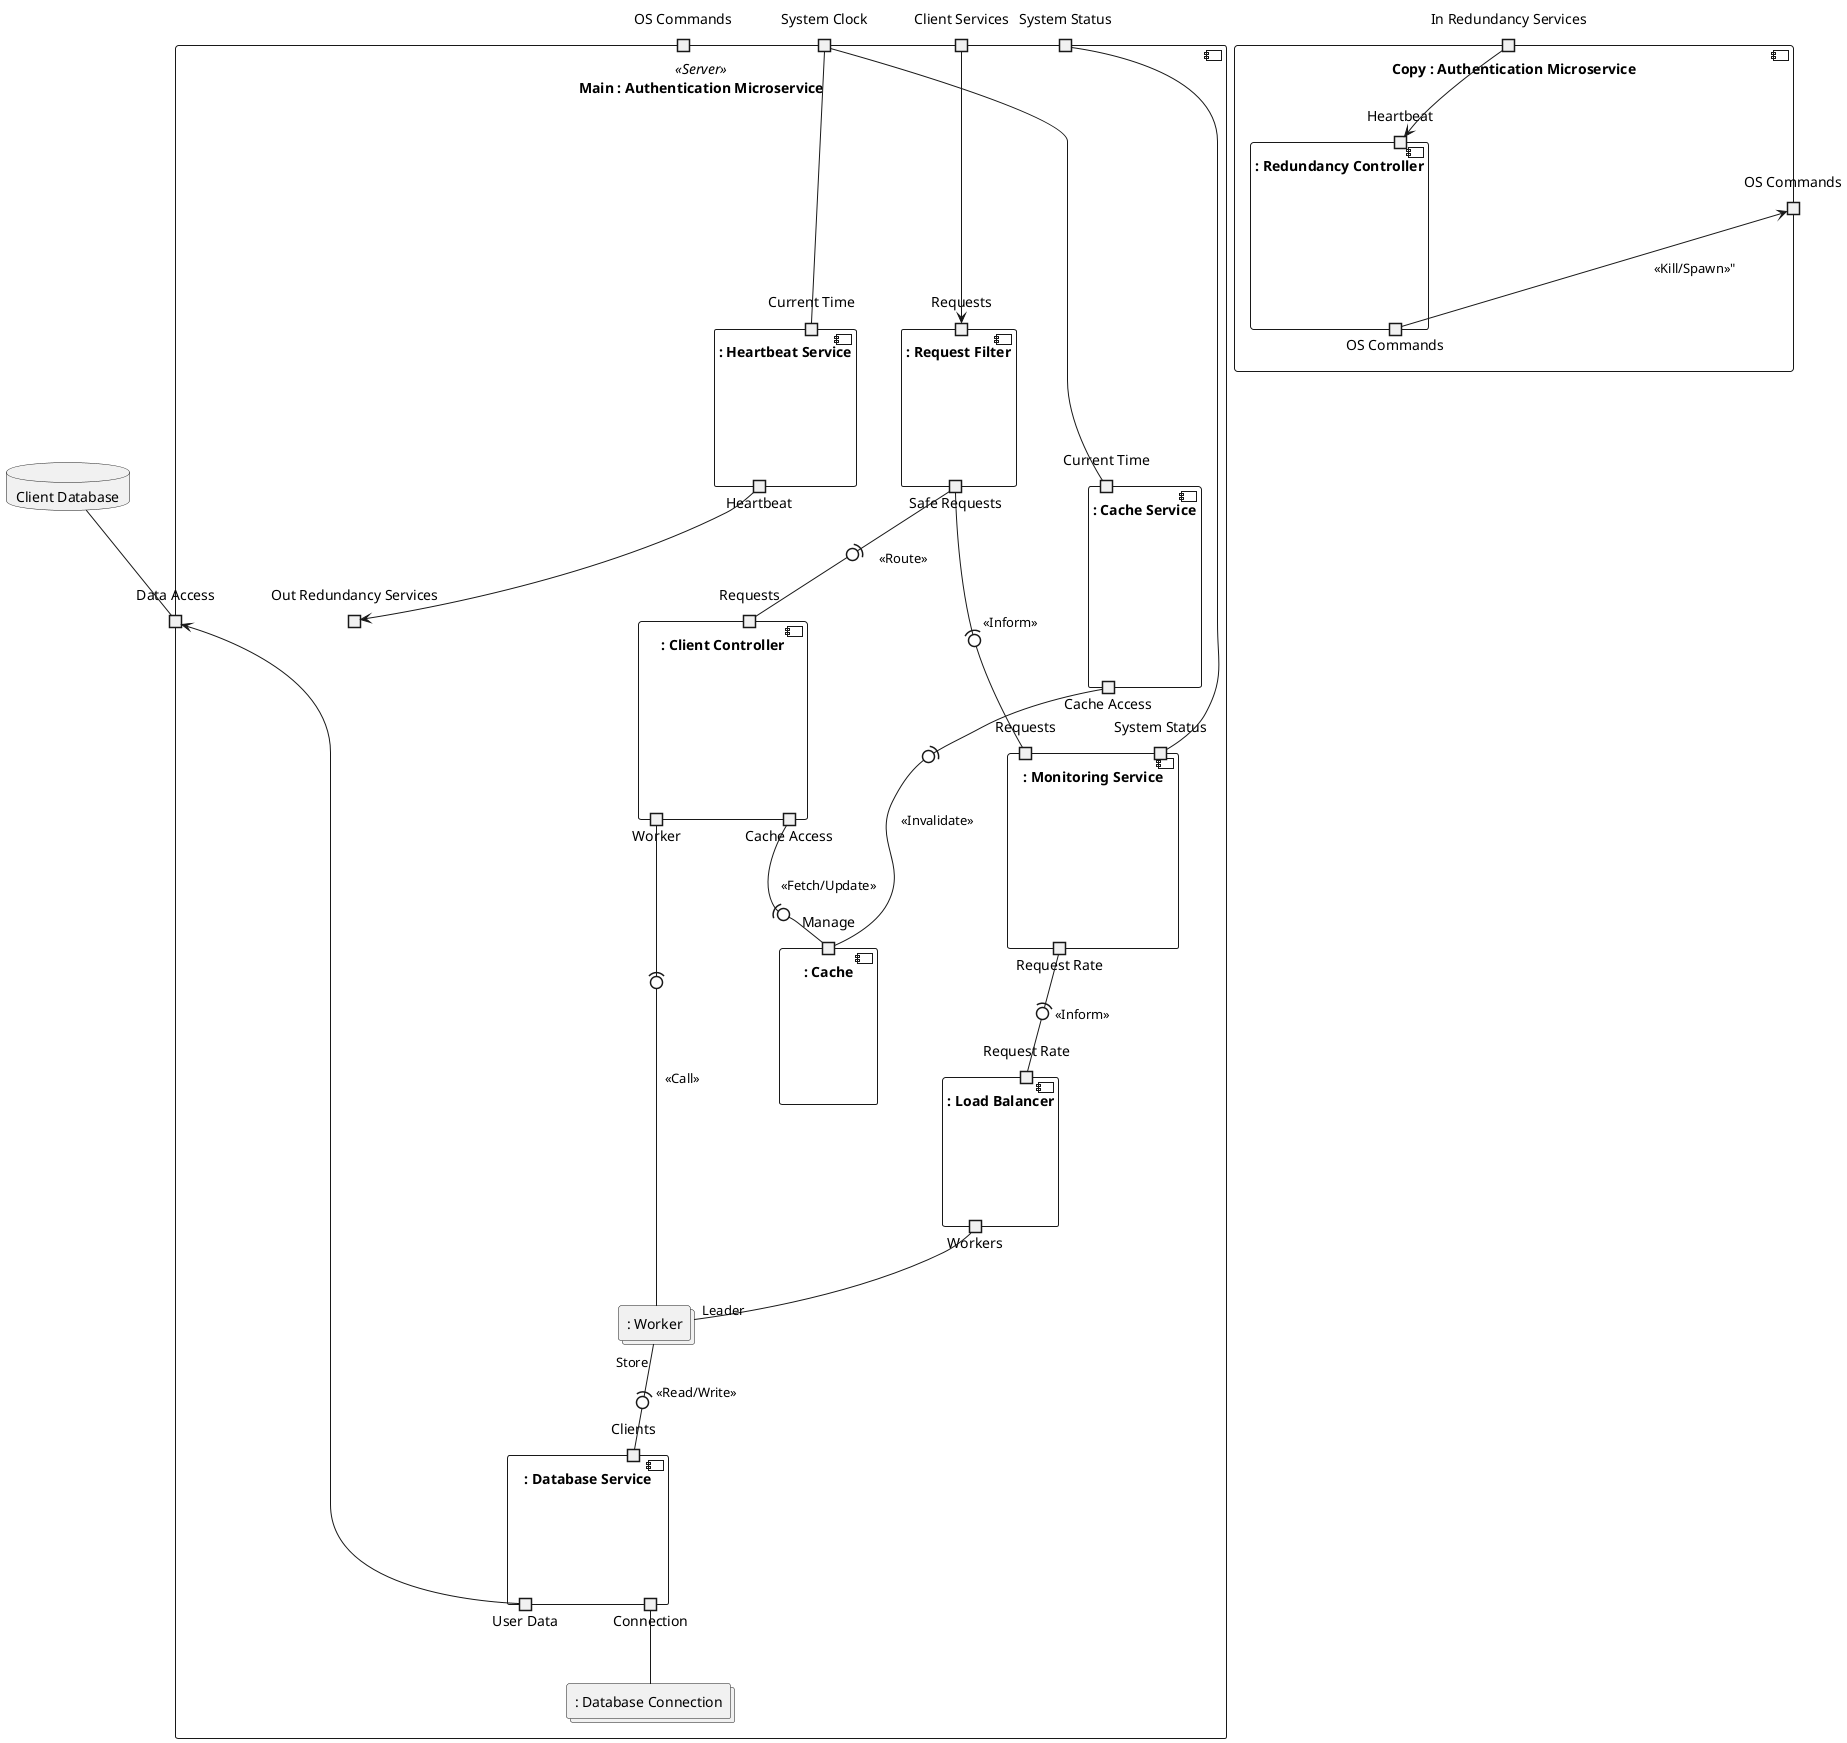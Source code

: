 @startuml Authentication Service - Components and Connectors

Database "Client Database" as ClientDatabase

Component "Main : Authentication Microservice" <<Server>> {
  portin "Client Services" as ClientServices
  portin "System Clock" as SystemClock
  portin "System Status" as SystemStatus
  portin "OS Commands" as MOSCommands
  portout "Data Access" as DataAccess
  portout "Out Redundancy Services" as RedundancyServicesMain

  Component ": Load Balancer" as LoadBalancer {
    portin "Request Rate" as LBRequestRate
    portout "Workers" as LBWorkers
  }
  Component ": Cache" as Cache {
    portin "Manage" as CacheManage
  }
  Component ": Cache Service" as CacheService {
    portin "Current Time" as CSCurrentTime
    portout "Cache Access" as CSCacheAccess
  }
  Component ": Client Controller" as ClientController {
    portin "Requests" as CCRequests
    portout "Cache Access" as CCCache
    portout "Worker" as CCWorker
  }
  Component ": Monitoring Service" as MonitoringService {
    portin "Requests" as MSRequests
    portin "System Status" as MSSystemStatus
    portout "Request Rate" as MSRequestRate
  }
  Component ": Heartbeat Service" as HeartbeatService {
    portin "Current Time" as HBSCurrentTime
    portout "Heartbeat" as HBSHeartbeat
  }
  Component ": Database Service" as DatabaseService {
    portin "Clients" as DSClients
    portout "User Data" as DSUserData
    portout "Connection" as DSConnection
  }
  Component ": Request Filter" as RequestFilter {
    portin "Requests" as RFRequests
    portout "Safe Requests" as RFSafeRequests
  }
  Collections ": Worker" as Worker
  Collections ": Database Connection" as DatabaseConnection
}

ClientServices --> RFRequests
RFSafeRequests -(0- CCRequests : "<<Route>>"
RFSafeRequests -(0-- MSRequests : "<<Inform>>"

CCCache -(0- CacheManage : "<<Fetch/Update>>"
CSCacheAccess -(0-- CacheManage : "<<Invalidate>>"
SystemClock -- CSCurrentTime
SystemClock -- HBSCurrentTime
SystemStatus -- MSSystemStatus
MSRequestRate -(0- LBRequestRate : "<<Inform>>"
LBWorkers -- "Leader" Worker
CCWorker -(0- Worker : "<<Call>>"
DSConnection -- DatabaseConnection
Worker "Store" -(0- DSClients : "<<Read/Write>>"
DSUserData --> DataAccess
HBSHeartbeat --> RedundancyServicesMain

ClientDatabase -- DataAccess

Component "Copy : Authentication Microservice" {
  portin "In Redundancy Services" as RedundancyServicesCopy
  portout "OS Commands" as COSCommands

  Component ": Redundancy Controller" as RedundancyController {
    portin "Heartbeat" as RCHeartbeat
    portout "OS Commands" as RCOSCommands
  }
}

RedundancyServicesCopy --> RCHeartbeat
RCOSCommands --> COSCommands : "<<Kill/Spawn>>""

@enduml
